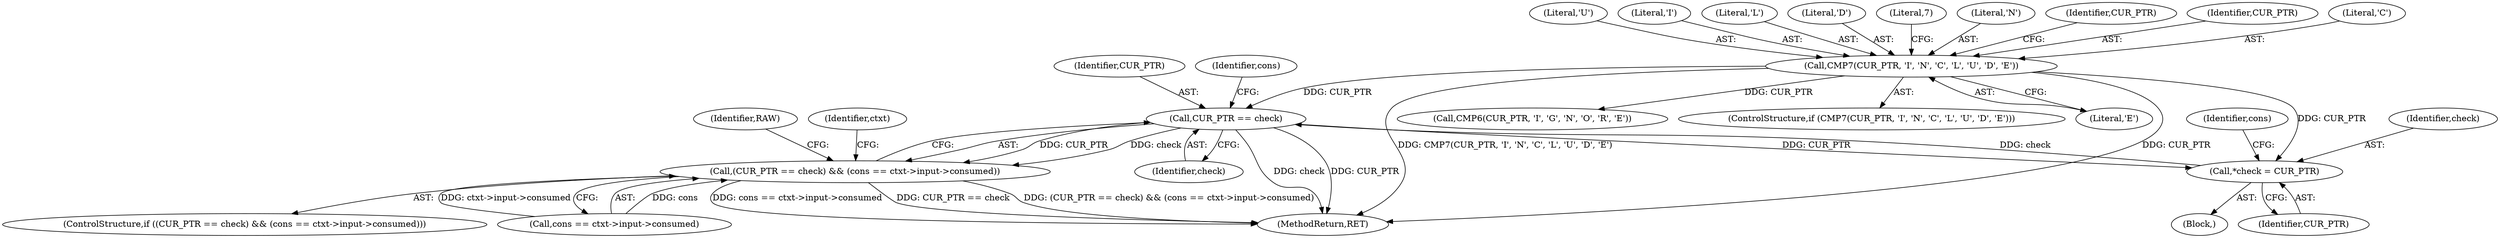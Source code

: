 digraph "0_Chrome_d0947db40187f4708c58e64cbd6013faf9eddeed_10@pointer" {
"1000273" [label="(Call,CUR_PTR == check)"];
"1000117" [label="(Call,CMP7(CUR_PTR, 'I', 'N', 'C', 'L', 'U', 'D', 'E'))"];
"1000214" [label="(Call,*check = CUR_PTR)"];
"1000273" [label="(Call,CUR_PTR == check)"];
"1000272" [label="(Call,(CUR_PTR == check) && (cons == ctxt->input->consumed))"];
"1000123" [label="(Literal,'U')"];
"1000219" [label="(Identifier,cons)"];
"1000192" [label="(Identifier,RAW)"];
"1000277" [label="(Identifier,cons)"];
"1000564" [label="(MethodReturn,RET)"];
"1000322" [label="(Call,CMP6(CUR_PTR, 'I', 'G', 'N', 'O', 'R', 'E'))"];
"1000119" [label="(Literal,'I')"];
"1000212" [label="(Block,)"];
"1000285" [label="(Identifier,ctxt)"];
"1000122" [label="(Literal,'L')"];
"1000271" [label="(ControlStructure,if ((CUR_PTR == check) && (cons == ctxt->input->consumed)))"];
"1000124" [label="(Literal,'D')"];
"1000273" [label="(Call,CUR_PTR == check)"];
"1000275" [label="(Identifier,check)"];
"1000116" [label="(ControlStructure,if (CMP7(CUR_PTR, 'I', 'N', 'C', 'L', 'U', 'D', 'E')))"];
"1000125" [label="(Literal,'E')"];
"1000214" [label="(Call,*check = CUR_PTR)"];
"1000117" [label="(Call,CMP7(CUR_PTR, 'I', 'N', 'C', 'L', 'U', 'D', 'E'))"];
"1000276" [label="(Call,cons == ctxt->input->consumed)"];
"1000128" [label="(Literal,7)"];
"1000274" [label="(Identifier,CUR_PTR)"];
"1000120" [label="(Literal,'N')"];
"1000323" [label="(Identifier,CUR_PTR)"];
"1000215" [label="(Identifier,check)"];
"1000272" [label="(Call,(CUR_PTR == check) && (cons == ctxt->input->consumed))"];
"1000216" [label="(Identifier,CUR_PTR)"];
"1000118" [label="(Identifier,CUR_PTR)"];
"1000121" [label="(Literal,'C')"];
"1000273" -> "1000272"  [label="AST: "];
"1000273" -> "1000275"  [label="CFG: "];
"1000274" -> "1000273"  [label="AST: "];
"1000275" -> "1000273"  [label="AST: "];
"1000277" -> "1000273"  [label="CFG: "];
"1000272" -> "1000273"  [label="CFG: "];
"1000273" -> "1000564"  [label="DDG: check"];
"1000273" -> "1000564"  [label="DDG: CUR_PTR"];
"1000273" -> "1000214"  [label="DDG: CUR_PTR"];
"1000273" -> "1000272"  [label="DDG: CUR_PTR"];
"1000273" -> "1000272"  [label="DDG: check"];
"1000117" -> "1000273"  [label="DDG: CUR_PTR"];
"1000214" -> "1000273"  [label="DDG: check"];
"1000117" -> "1000116"  [label="AST: "];
"1000117" -> "1000125"  [label="CFG: "];
"1000118" -> "1000117"  [label="AST: "];
"1000119" -> "1000117"  [label="AST: "];
"1000120" -> "1000117"  [label="AST: "];
"1000121" -> "1000117"  [label="AST: "];
"1000122" -> "1000117"  [label="AST: "];
"1000123" -> "1000117"  [label="AST: "];
"1000124" -> "1000117"  [label="AST: "];
"1000125" -> "1000117"  [label="AST: "];
"1000128" -> "1000117"  [label="CFG: "];
"1000323" -> "1000117"  [label="CFG: "];
"1000117" -> "1000564"  [label="DDG: CMP7(CUR_PTR, 'I', 'N', 'C', 'L', 'U', 'D', 'E')"];
"1000117" -> "1000564"  [label="DDG: CUR_PTR"];
"1000117" -> "1000214"  [label="DDG: CUR_PTR"];
"1000117" -> "1000322"  [label="DDG: CUR_PTR"];
"1000214" -> "1000212"  [label="AST: "];
"1000214" -> "1000216"  [label="CFG: "];
"1000215" -> "1000214"  [label="AST: "];
"1000216" -> "1000214"  [label="AST: "];
"1000219" -> "1000214"  [label="CFG: "];
"1000272" -> "1000271"  [label="AST: "];
"1000272" -> "1000276"  [label="CFG: "];
"1000276" -> "1000272"  [label="AST: "];
"1000192" -> "1000272"  [label="CFG: "];
"1000285" -> "1000272"  [label="CFG: "];
"1000272" -> "1000564"  [label="DDG: cons == ctxt->input->consumed"];
"1000272" -> "1000564"  [label="DDG: CUR_PTR == check"];
"1000272" -> "1000564"  [label="DDG: (CUR_PTR == check) && (cons == ctxt->input->consumed)"];
"1000276" -> "1000272"  [label="DDG: cons"];
"1000276" -> "1000272"  [label="DDG: ctxt->input->consumed"];
}
